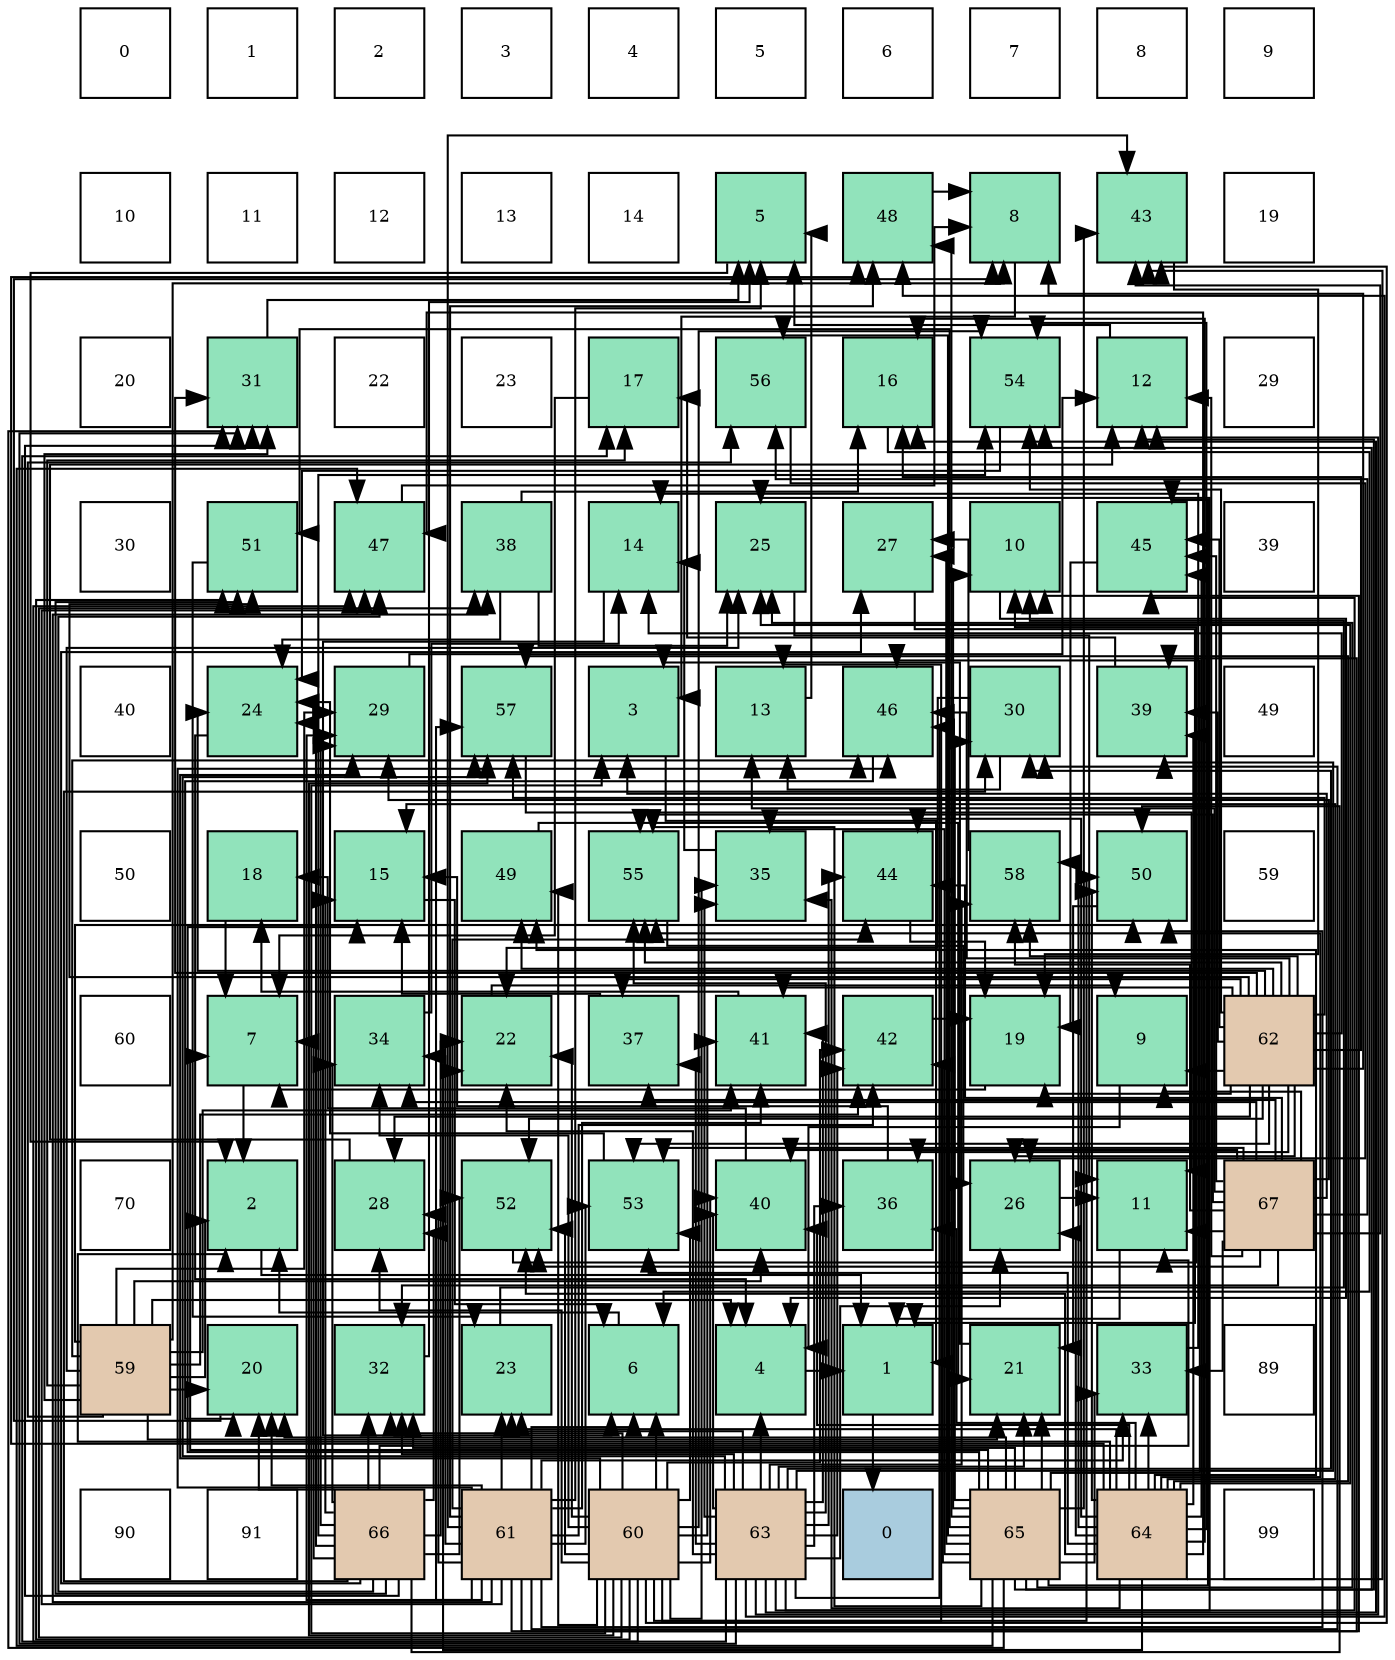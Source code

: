 digraph layout{
 rankdir=TB;
 splines=ortho;
 node [style=filled shape=square fixedsize=true width=0.6];
0[label="0", fontsize=8, fillcolor="#ffffff"];
1[label="1", fontsize=8, fillcolor="#ffffff"];
2[label="2", fontsize=8, fillcolor="#ffffff"];
3[label="3", fontsize=8, fillcolor="#ffffff"];
4[label="4", fontsize=8, fillcolor="#ffffff"];
5[label="5", fontsize=8, fillcolor="#ffffff"];
6[label="6", fontsize=8, fillcolor="#ffffff"];
7[label="7", fontsize=8, fillcolor="#ffffff"];
8[label="8", fontsize=8, fillcolor="#ffffff"];
9[label="9", fontsize=8, fillcolor="#ffffff"];
10[label="10", fontsize=8, fillcolor="#ffffff"];
11[label="11", fontsize=8, fillcolor="#ffffff"];
12[label="12", fontsize=8, fillcolor="#ffffff"];
13[label="13", fontsize=8, fillcolor="#ffffff"];
14[label="14", fontsize=8, fillcolor="#ffffff"];
15[label="5", fontsize=8, fillcolor="#91e3bb"];
16[label="48", fontsize=8, fillcolor="#91e3bb"];
17[label="8", fontsize=8, fillcolor="#91e3bb"];
18[label="43", fontsize=8, fillcolor="#91e3bb"];
19[label="19", fontsize=8, fillcolor="#ffffff"];
20[label="20", fontsize=8, fillcolor="#ffffff"];
21[label="31", fontsize=8, fillcolor="#91e3bb"];
22[label="22", fontsize=8, fillcolor="#ffffff"];
23[label="23", fontsize=8, fillcolor="#ffffff"];
24[label="17", fontsize=8, fillcolor="#91e3bb"];
25[label="56", fontsize=8, fillcolor="#91e3bb"];
26[label="16", fontsize=8, fillcolor="#91e3bb"];
27[label="54", fontsize=8, fillcolor="#91e3bb"];
28[label="12", fontsize=8, fillcolor="#91e3bb"];
29[label="29", fontsize=8, fillcolor="#ffffff"];
30[label="30", fontsize=8, fillcolor="#ffffff"];
31[label="51", fontsize=8, fillcolor="#91e3bb"];
32[label="47", fontsize=8, fillcolor="#91e3bb"];
33[label="38", fontsize=8, fillcolor="#91e3bb"];
34[label="14", fontsize=8, fillcolor="#91e3bb"];
35[label="25", fontsize=8, fillcolor="#91e3bb"];
36[label="27", fontsize=8, fillcolor="#91e3bb"];
37[label="10", fontsize=8, fillcolor="#91e3bb"];
38[label="45", fontsize=8, fillcolor="#91e3bb"];
39[label="39", fontsize=8, fillcolor="#ffffff"];
40[label="40", fontsize=8, fillcolor="#ffffff"];
41[label="24", fontsize=8, fillcolor="#91e3bb"];
42[label="29", fontsize=8, fillcolor="#91e3bb"];
43[label="57", fontsize=8, fillcolor="#91e3bb"];
44[label="3", fontsize=8, fillcolor="#91e3bb"];
45[label="13", fontsize=8, fillcolor="#91e3bb"];
46[label="46", fontsize=8, fillcolor="#91e3bb"];
47[label="30", fontsize=8, fillcolor="#91e3bb"];
48[label="39", fontsize=8, fillcolor="#91e3bb"];
49[label="49", fontsize=8, fillcolor="#ffffff"];
50[label="50", fontsize=8, fillcolor="#ffffff"];
51[label="18", fontsize=8, fillcolor="#91e3bb"];
52[label="15", fontsize=8, fillcolor="#91e3bb"];
53[label="49", fontsize=8, fillcolor="#91e3bb"];
54[label="55", fontsize=8, fillcolor="#91e3bb"];
55[label="35", fontsize=8, fillcolor="#91e3bb"];
56[label="44", fontsize=8, fillcolor="#91e3bb"];
57[label="58", fontsize=8, fillcolor="#91e3bb"];
58[label="50", fontsize=8, fillcolor="#91e3bb"];
59[label="59", fontsize=8, fillcolor="#ffffff"];
60[label="60", fontsize=8, fillcolor="#ffffff"];
61[label="7", fontsize=8, fillcolor="#91e3bb"];
62[label="34", fontsize=8, fillcolor="#91e3bb"];
63[label="22", fontsize=8, fillcolor="#91e3bb"];
64[label="37", fontsize=8, fillcolor="#91e3bb"];
65[label="41", fontsize=8, fillcolor="#91e3bb"];
66[label="42", fontsize=8, fillcolor="#91e3bb"];
67[label="19", fontsize=8, fillcolor="#91e3bb"];
68[label="9", fontsize=8, fillcolor="#91e3bb"];
69[label="62", fontsize=8, fillcolor="#e3c9af"];
70[label="70", fontsize=8, fillcolor="#ffffff"];
71[label="2", fontsize=8, fillcolor="#91e3bb"];
72[label="28", fontsize=8, fillcolor="#91e3bb"];
73[label="52", fontsize=8, fillcolor="#91e3bb"];
74[label="53", fontsize=8, fillcolor="#91e3bb"];
75[label="40", fontsize=8, fillcolor="#91e3bb"];
76[label="36", fontsize=8, fillcolor="#91e3bb"];
77[label="26", fontsize=8, fillcolor="#91e3bb"];
78[label="11", fontsize=8, fillcolor="#91e3bb"];
79[label="67", fontsize=8, fillcolor="#e3c9af"];
80[label="59", fontsize=8, fillcolor="#e3c9af"];
81[label="20", fontsize=8, fillcolor="#91e3bb"];
82[label="32", fontsize=8, fillcolor="#91e3bb"];
83[label="23", fontsize=8, fillcolor="#91e3bb"];
84[label="6", fontsize=8, fillcolor="#91e3bb"];
85[label="4", fontsize=8, fillcolor="#91e3bb"];
86[label="1", fontsize=8, fillcolor="#91e3bb"];
87[label="21", fontsize=8, fillcolor="#91e3bb"];
88[label="33", fontsize=8, fillcolor="#91e3bb"];
89[label="89", fontsize=8, fillcolor="#ffffff"];
90[label="90", fontsize=8, fillcolor="#ffffff"];
91[label="91", fontsize=8, fillcolor="#ffffff"];
92[label="66", fontsize=8, fillcolor="#e3c9af"];
93[label="61", fontsize=8, fillcolor="#e3c9af"];
94[label="60", fontsize=8, fillcolor="#e3c9af"];
95[label="63", fontsize=8, fillcolor="#e3c9af"];
96[label="0", fontsize=8, fillcolor="#a9ccde"];
97[label="65", fontsize=8, fillcolor="#e3c9af"];
98[label="64", fontsize=8, fillcolor="#e3c9af"];
99[label="99", fontsize=8, fillcolor="#ffffff"];
edge [constraint=false, style=vis];86 -> 96;
71 -> 86;
44 -> 86;
85 -> 86;
15 -> 71;
84 -> 71;
61 -> 71;
17 -> 44;
68 -> 85;
37 -> 85;
78 -> 86;
28 -> 15;
45 -> 15;
34 -> 84;
52 -> 84;
26 -> 84;
24 -> 61;
51 -> 61;
67 -> 61;
81 -> 17;
87 -> 44;
63 -> 68;
83 -> 37;
41 -> 85;
35 -> 78;
77 -> 78;
36 -> 86;
72 -> 28;
42 -> 28;
47 -> 45;
47 -> 63;
21 -> 15;
82 -> 15;
88 -> 34;
62 -> 34;
55 -> 34;
76 -> 52;
64 -> 52;
33 -> 26;
33 -> 41;
33 -> 35;
48 -> 24;
75 -> 51;
65 -> 51;
66 -> 67;
18 -> 67;
56 -> 67;
38 -> 67;
46 -> 81;
32 -> 17;
16 -> 17;
53 -> 87;
58 -> 87;
31 -> 83;
73 -> 37;
74 -> 41;
27 -> 41;
54 -> 77;
25 -> 77;
43 -> 78;
57 -> 36;
80 -> 71;
80 -> 85;
80 -> 17;
80 -> 24;
80 -> 81;
80 -> 87;
80 -> 35;
80 -> 42;
80 -> 21;
80 -> 75;
80 -> 65;
80 -> 66;
80 -> 46;
80 -> 58;
80 -> 25;
94 -> 44;
94 -> 84;
94 -> 45;
94 -> 24;
94 -> 63;
94 -> 72;
94 -> 42;
94 -> 82;
94 -> 62;
94 -> 55;
94 -> 33;
94 -> 75;
94 -> 65;
94 -> 66;
94 -> 18;
94 -> 53;
94 -> 58;
94 -> 31;
94 -> 73;
94 -> 74;
94 -> 27;
94 -> 43;
93 -> 15;
93 -> 84;
93 -> 37;
93 -> 81;
93 -> 83;
93 -> 72;
93 -> 42;
93 -> 47;
93 -> 88;
93 -> 62;
93 -> 33;
93 -> 48;
93 -> 65;
93 -> 66;
93 -> 18;
93 -> 56;
93 -> 46;
93 -> 32;
93 -> 16;
93 -> 58;
93 -> 74;
93 -> 43;
69 -> 17;
69 -> 68;
69 -> 34;
69 -> 26;
69 -> 67;
69 -> 41;
69 -> 77;
69 -> 72;
69 -> 21;
69 -> 76;
69 -> 64;
69 -> 48;
69 -> 65;
69 -> 38;
69 -> 46;
69 -> 53;
69 -> 31;
69 -> 73;
69 -> 74;
69 -> 27;
69 -> 54;
69 -> 43;
69 -> 57;
95 -> 85;
95 -> 28;
95 -> 26;
95 -> 87;
95 -> 63;
95 -> 83;
95 -> 35;
95 -> 77;
95 -> 47;
95 -> 21;
95 -> 82;
95 -> 55;
95 -> 76;
95 -> 64;
95 -> 48;
95 -> 75;
95 -> 65;
95 -> 66;
95 -> 56;
95 -> 38;
95 -> 46;
95 -> 32;
95 -> 16;
95 -> 54;
95 -> 43;
95 -> 57;
98 -> 71;
98 -> 52;
98 -> 26;
98 -> 63;
98 -> 83;
98 -> 35;
98 -> 77;
98 -> 88;
98 -> 55;
98 -> 76;
98 -> 48;
98 -> 75;
98 -> 18;
98 -> 56;
98 -> 38;
98 -> 32;
98 -> 16;
98 -> 53;
98 -> 58;
98 -> 73;
98 -> 74;
98 -> 27;
98 -> 54;
98 -> 43;
98 -> 57;
97 -> 61;
97 -> 37;
97 -> 28;
97 -> 52;
97 -> 81;
97 -> 87;
97 -> 35;
97 -> 36;
97 -> 47;
97 -> 21;
97 -> 82;
97 -> 88;
97 -> 55;
97 -> 66;
97 -> 18;
97 -> 38;
97 -> 46;
97 -> 32;
97 -> 16;
97 -> 31;
97 -> 27;
97 -> 54;
97 -> 25;
92 -> 61;
92 -> 78;
92 -> 52;
92 -> 81;
92 -> 63;
92 -> 41;
92 -> 36;
92 -> 72;
92 -> 42;
92 -> 47;
92 -> 21;
92 -> 82;
92 -> 62;
92 -> 32;
92 -> 58;
92 -> 31;
92 -> 73;
92 -> 27;
79 -> 44;
79 -> 68;
79 -> 78;
79 -> 28;
79 -> 45;
79 -> 42;
79 -> 82;
79 -> 88;
79 -> 62;
79 -> 64;
79 -> 75;
79 -> 18;
79 -> 56;
79 -> 38;
79 -> 73;
79 -> 74;
79 -> 54;
79 -> 25;
79 -> 57;
edge [constraint=true, style=invis];
0 -> 10 -> 20 -> 30 -> 40 -> 50 -> 60 -> 70 -> 80 -> 90;
1 -> 11 -> 21 -> 31 -> 41 -> 51 -> 61 -> 71 -> 81 -> 91;
2 -> 12 -> 22 -> 32 -> 42 -> 52 -> 62 -> 72 -> 82 -> 92;
3 -> 13 -> 23 -> 33 -> 43 -> 53 -> 63 -> 73 -> 83 -> 93;
4 -> 14 -> 24 -> 34 -> 44 -> 54 -> 64 -> 74 -> 84 -> 94;
5 -> 15 -> 25 -> 35 -> 45 -> 55 -> 65 -> 75 -> 85 -> 95;
6 -> 16 -> 26 -> 36 -> 46 -> 56 -> 66 -> 76 -> 86 -> 96;
7 -> 17 -> 27 -> 37 -> 47 -> 57 -> 67 -> 77 -> 87 -> 97;
8 -> 18 -> 28 -> 38 -> 48 -> 58 -> 68 -> 78 -> 88 -> 98;
9 -> 19 -> 29 -> 39 -> 49 -> 59 -> 69 -> 79 -> 89 -> 99;
rank = same {0 -> 1 -> 2 -> 3 -> 4 -> 5 -> 6 -> 7 -> 8 -> 9};
rank = same {10 -> 11 -> 12 -> 13 -> 14 -> 15 -> 16 -> 17 -> 18 -> 19};
rank = same {20 -> 21 -> 22 -> 23 -> 24 -> 25 -> 26 -> 27 -> 28 -> 29};
rank = same {30 -> 31 -> 32 -> 33 -> 34 -> 35 -> 36 -> 37 -> 38 -> 39};
rank = same {40 -> 41 -> 42 -> 43 -> 44 -> 45 -> 46 -> 47 -> 48 -> 49};
rank = same {50 -> 51 -> 52 -> 53 -> 54 -> 55 -> 56 -> 57 -> 58 -> 59};
rank = same {60 -> 61 -> 62 -> 63 -> 64 -> 65 -> 66 -> 67 -> 68 -> 69};
rank = same {70 -> 71 -> 72 -> 73 -> 74 -> 75 -> 76 -> 77 -> 78 -> 79};
rank = same {80 -> 81 -> 82 -> 83 -> 84 -> 85 -> 86 -> 87 -> 88 -> 89};
rank = same {90 -> 91 -> 92 -> 93 -> 94 -> 95 -> 96 -> 97 -> 98 -> 99};
}